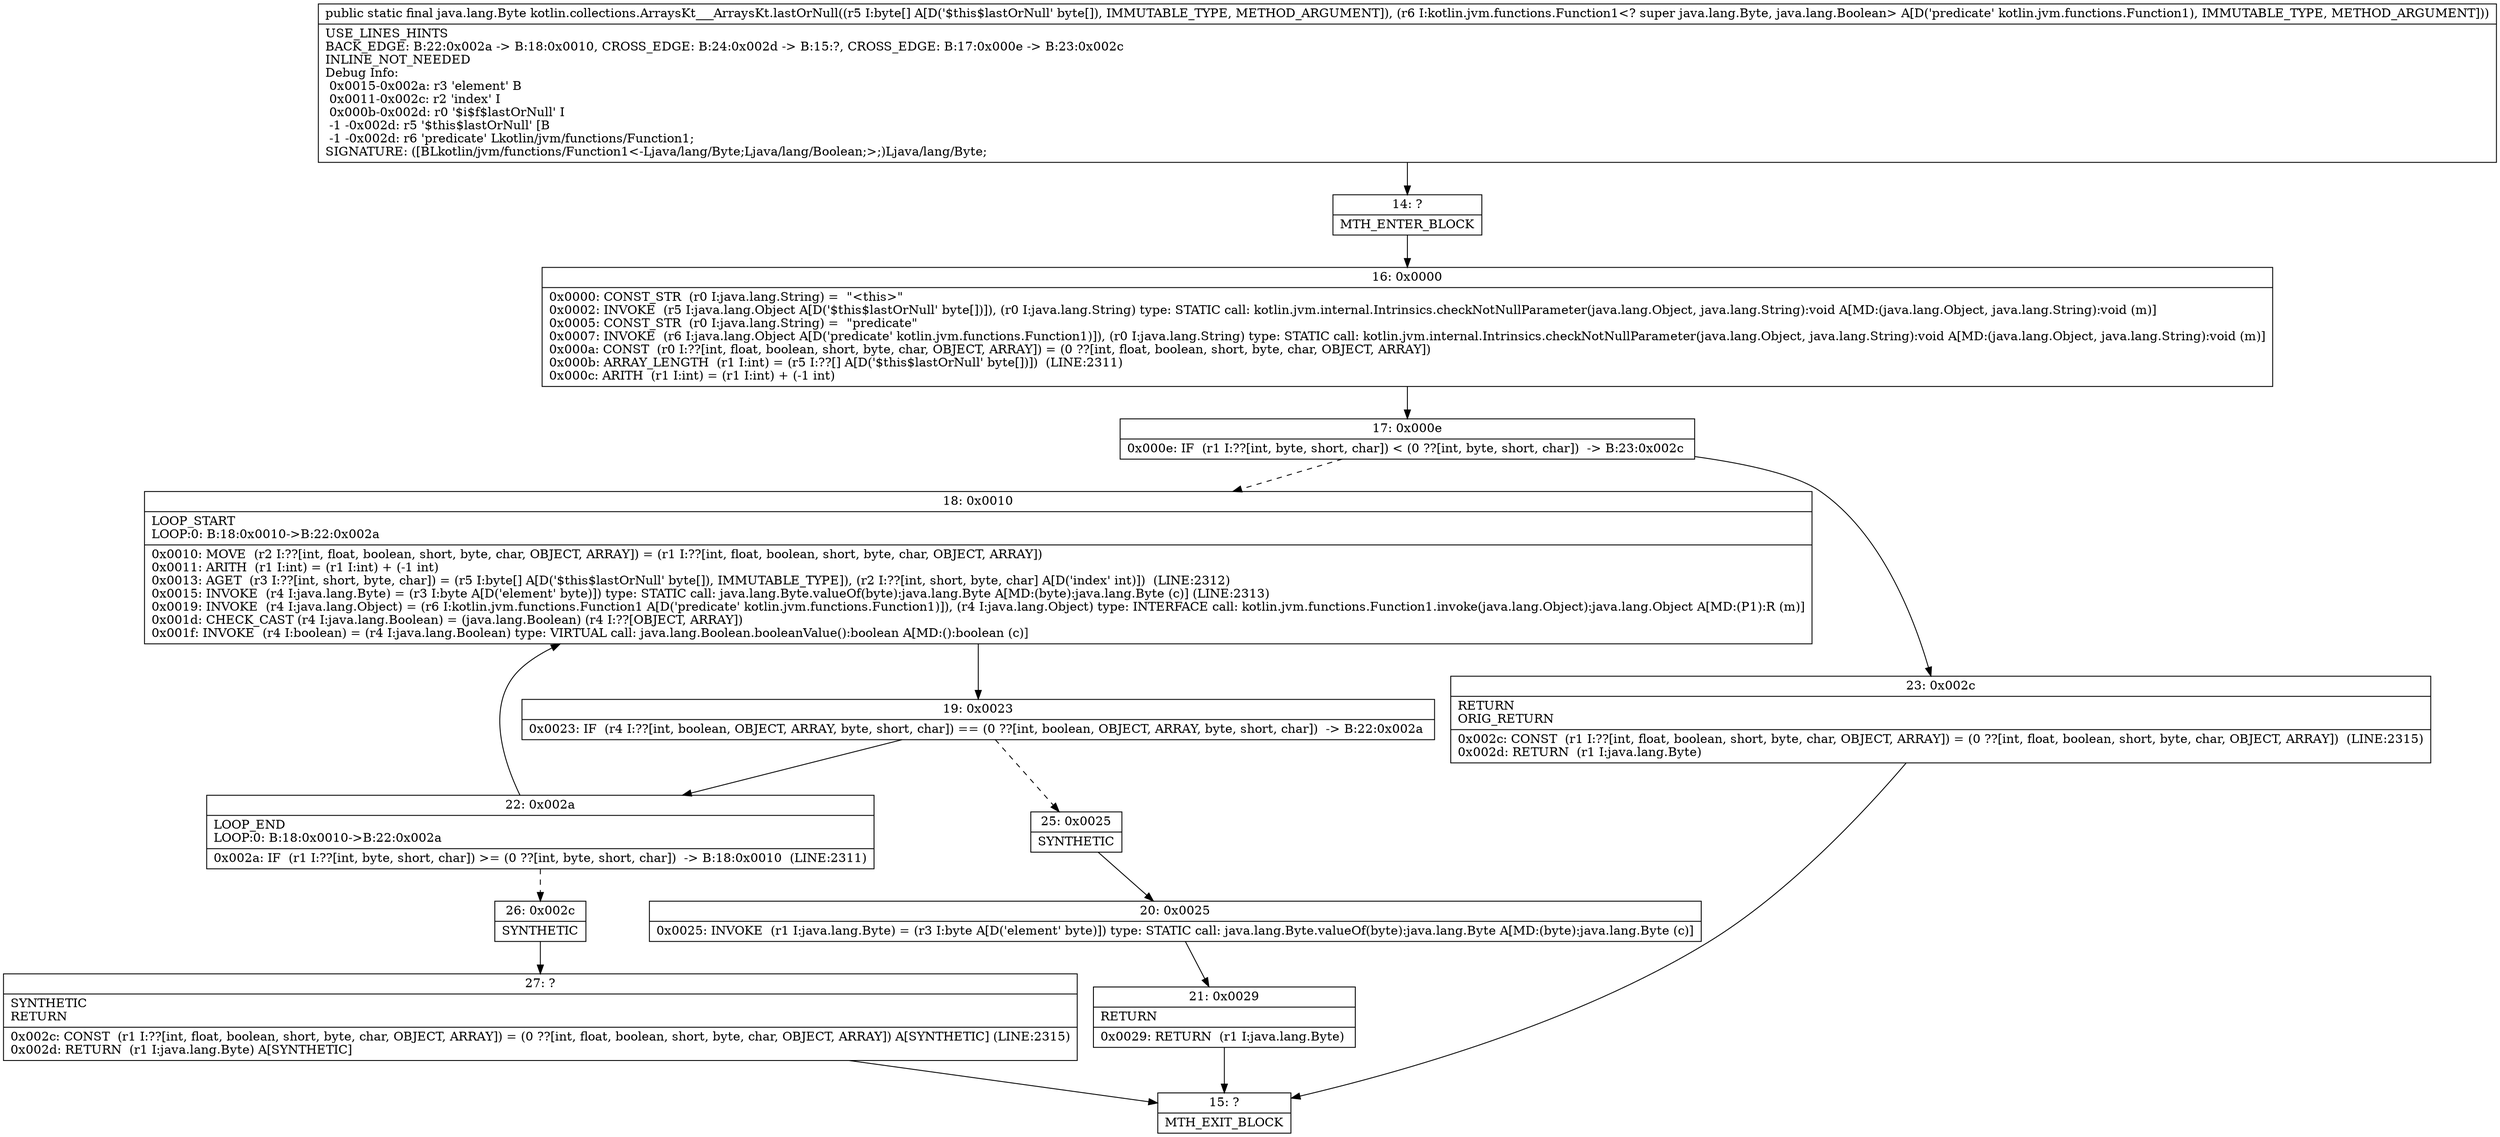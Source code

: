 digraph "CFG forkotlin.collections.ArraysKt___ArraysKt.lastOrNull([BLkotlin\/jvm\/functions\/Function1;)Ljava\/lang\/Byte;" {
Node_14 [shape=record,label="{14\:\ ?|MTH_ENTER_BLOCK\l}"];
Node_16 [shape=record,label="{16\:\ 0x0000|0x0000: CONST_STR  (r0 I:java.lang.String) =  \"\<this\>\" \l0x0002: INVOKE  (r5 I:java.lang.Object A[D('$this$lastOrNull' byte[])]), (r0 I:java.lang.String) type: STATIC call: kotlin.jvm.internal.Intrinsics.checkNotNullParameter(java.lang.Object, java.lang.String):void A[MD:(java.lang.Object, java.lang.String):void (m)]\l0x0005: CONST_STR  (r0 I:java.lang.String) =  \"predicate\" \l0x0007: INVOKE  (r6 I:java.lang.Object A[D('predicate' kotlin.jvm.functions.Function1)]), (r0 I:java.lang.String) type: STATIC call: kotlin.jvm.internal.Intrinsics.checkNotNullParameter(java.lang.Object, java.lang.String):void A[MD:(java.lang.Object, java.lang.String):void (m)]\l0x000a: CONST  (r0 I:??[int, float, boolean, short, byte, char, OBJECT, ARRAY]) = (0 ??[int, float, boolean, short, byte, char, OBJECT, ARRAY]) \l0x000b: ARRAY_LENGTH  (r1 I:int) = (r5 I:??[] A[D('$this$lastOrNull' byte[])])  (LINE:2311)\l0x000c: ARITH  (r1 I:int) = (r1 I:int) + (\-1 int) \l}"];
Node_17 [shape=record,label="{17\:\ 0x000e|0x000e: IF  (r1 I:??[int, byte, short, char]) \< (0 ??[int, byte, short, char])  \-\> B:23:0x002c \l}"];
Node_18 [shape=record,label="{18\:\ 0x0010|LOOP_START\lLOOP:0: B:18:0x0010\-\>B:22:0x002a\l|0x0010: MOVE  (r2 I:??[int, float, boolean, short, byte, char, OBJECT, ARRAY]) = (r1 I:??[int, float, boolean, short, byte, char, OBJECT, ARRAY]) \l0x0011: ARITH  (r1 I:int) = (r1 I:int) + (\-1 int) \l0x0013: AGET  (r3 I:??[int, short, byte, char]) = (r5 I:byte[] A[D('$this$lastOrNull' byte[]), IMMUTABLE_TYPE]), (r2 I:??[int, short, byte, char] A[D('index' int)])  (LINE:2312)\l0x0015: INVOKE  (r4 I:java.lang.Byte) = (r3 I:byte A[D('element' byte)]) type: STATIC call: java.lang.Byte.valueOf(byte):java.lang.Byte A[MD:(byte):java.lang.Byte (c)] (LINE:2313)\l0x0019: INVOKE  (r4 I:java.lang.Object) = (r6 I:kotlin.jvm.functions.Function1 A[D('predicate' kotlin.jvm.functions.Function1)]), (r4 I:java.lang.Object) type: INTERFACE call: kotlin.jvm.functions.Function1.invoke(java.lang.Object):java.lang.Object A[MD:(P1):R (m)]\l0x001d: CHECK_CAST (r4 I:java.lang.Boolean) = (java.lang.Boolean) (r4 I:??[OBJECT, ARRAY]) \l0x001f: INVOKE  (r4 I:boolean) = (r4 I:java.lang.Boolean) type: VIRTUAL call: java.lang.Boolean.booleanValue():boolean A[MD:():boolean (c)]\l}"];
Node_19 [shape=record,label="{19\:\ 0x0023|0x0023: IF  (r4 I:??[int, boolean, OBJECT, ARRAY, byte, short, char]) == (0 ??[int, boolean, OBJECT, ARRAY, byte, short, char])  \-\> B:22:0x002a \l}"];
Node_22 [shape=record,label="{22\:\ 0x002a|LOOP_END\lLOOP:0: B:18:0x0010\-\>B:22:0x002a\l|0x002a: IF  (r1 I:??[int, byte, short, char]) \>= (0 ??[int, byte, short, char])  \-\> B:18:0x0010  (LINE:2311)\l}"];
Node_26 [shape=record,label="{26\:\ 0x002c|SYNTHETIC\l}"];
Node_27 [shape=record,label="{27\:\ ?|SYNTHETIC\lRETURN\l|0x002c: CONST  (r1 I:??[int, float, boolean, short, byte, char, OBJECT, ARRAY]) = (0 ??[int, float, boolean, short, byte, char, OBJECT, ARRAY]) A[SYNTHETIC] (LINE:2315)\l0x002d: RETURN  (r1 I:java.lang.Byte) A[SYNTHETIC]\l}"];
Node_15 [shape=record,label="{15\:\ ?|MTH_EXIT_BLOCK\l}"];
Node_25 [shape=record,label="{25\:\ 0x0025|SYNTHETIC\l}"];
Node_20 [shape=record,label="{20\:\ 0x0025|0x0025: INVOKE  (r1 I:java.lang.Byte) = (r3 I:byte A[D('element' byte)]) type: STATIC call: java.lang.Byte.valueOf(byte):java.lang.Byte A[MD:(byte):java.lang.Byte (c)]\l}"];
Node_21 [shape=record,label="{21\:\ 0x0029|RETURN\l|0x0029: RETURN  (r1 I:java.lang.Byte) \l}"];
Node_23 [shape=record,label="{23\:\ 0x002c|RETURN\lORIG_RETURN\l|0x002c: CONST  (r1 I:??[int, float, boolean, short, byte, char, OBJECT, ARRAY]) = (0 ??[int, float, boolean, short, byte, char, OBJECT, ARRAY])  (LINE:2315)\l0x002d: RETURN  (r1 I:java.lang.Byte) \l}"];
MethodNode[shape=record,label="{public static final java.lang.Byte kotlin.collections.ArraysKt___ArraysKt.lastOrNull((r5 I:byte[] A[D('$this$lastOrNull' byte[]), IMMUTABLE_TYPE, METHOD_ARGUMENT]), (r6 I:kotlin.jvm.functions.Function1\<? super java.lang.Byte, java.lang.Boolean\> A[D('predicate' kotlin.jvm.functions.Function1), IMMUTABLE_TYPE, METHOD_ARGUMENT]))  | USE_LINES_HINTS\lBACK_EDGE: B:22:0x002a \-\> B:18:0x0010, CROSS_EDGE: B:24:0x002d \-\> B:15:?, CROSS_EDGE: B:17:0x000e \-\> B:23:0x002c\lINLINE_NOT_NEEDED\lDebug Info:\l  0x0015\-0x002a: r3 'element' B\l  0x0011\-0x002c: r2 'index' I\l  0x000b\-0x002d: r0 '$i$f$lastOrNull' I\l  \-1 \-0x002d: r5 '$this$lastOrNull' [B\l  \-1 \-0x002d: r6 'predicate' Lkotlin\/jvm\/functions\/Function1;\lSIGNATURE: ([BLkotlin\/jvm\/functions\/Function1\<\-Ljava\/lang\/Byte;Ljava\/lang\/Boolean;\>;)Ljava\/lang\/Byte;\l}"];
MethodNode -> Node_14;Node_14 -> Node_16;
Node_16 -> Node_17;
Node_17 -> Node_18[style=dashed];
Node_17 -> Node_23;
Node_18 -> Node_19;
Node_19 -> Node_22;
Node_19 -> Node_25[style=dashed];
Node_22 -> Node_18;
Node_22 -> Node_26[style=dashed];
Node_26 -> Node_27;
Node_27 -> Node_15;
Node_25 -> Node_20;
Node_20 -> Node_21;
Node_21 -> Node_15;
Node_23 -> Node_15;
}

